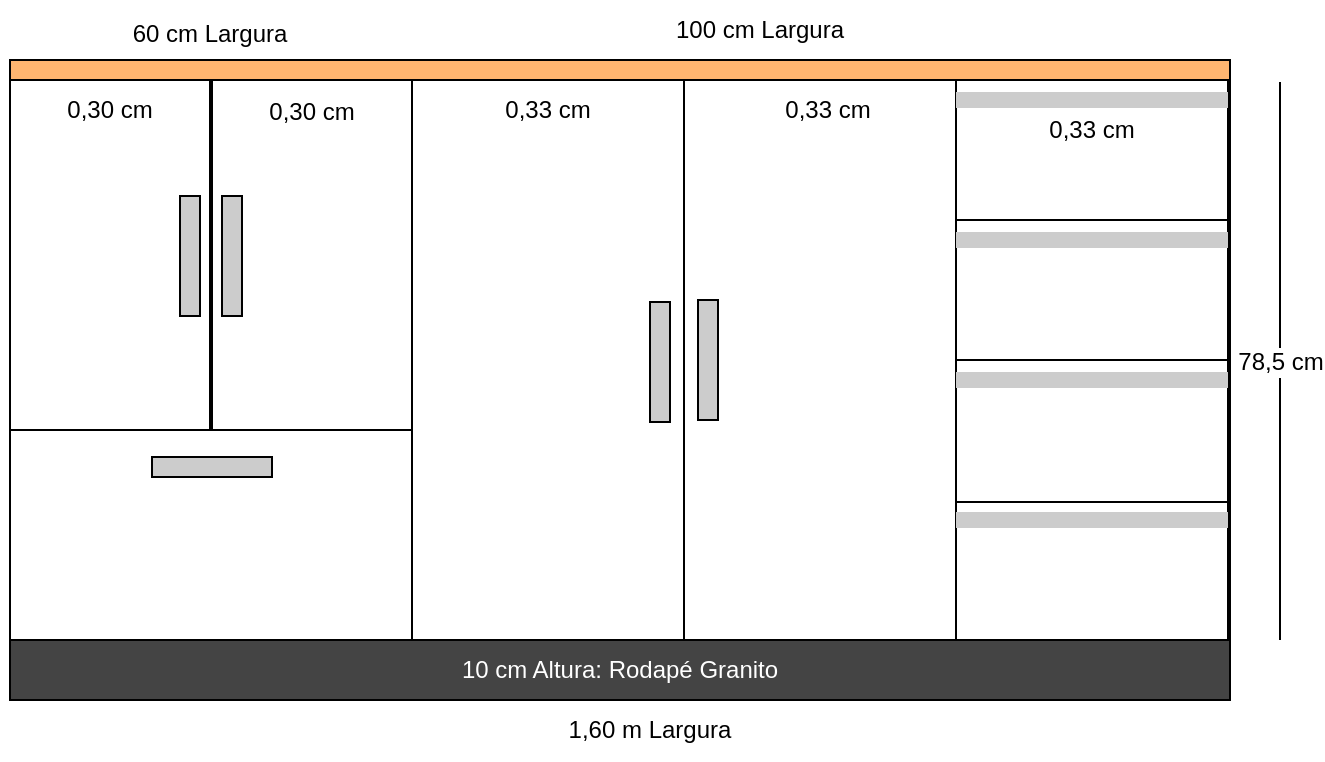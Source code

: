 <mxfile compressed="true" version="24.2.5" type="device"><diagram name="Página-1" id="q3kpfnPkCZavTmbwDq1k"><mxGraphModel dx="1420" dy="840" grid="1" gridSize="10" guides="1" tooltips="1" connect="1" arrows="1" fold="1" page="1" pageScale="1" pageWidth="1169" pageHeight="827" math="0" shadow="0"><root><mxCell id="0"/><mxCell id="gARAoRpAWNCwklYJoD2w-142" value="Mod2" parent="0" visible="0"/><mxCell id="gARAoRpAWNCwklYJoD2w-143" value="&lt;font color=&quot;#ffffff&quot;&gt;10 cm Altura: Rodapé Granito&lt;/font&gt;" style="rounded=0;whiteSpace=wrap;html=1;fillColor=#444444;gradientColor=none;" parent="gARAoRpAWNCwklYJoD2w-142" vertex="1"><mxGeometry x="279" y="516" width="610" height="30" as="geometry"/></mxCell><mxCell id="gARAoRpAWNCwklYJoD2w-144" value="" style="rounded=0;whiteSpace=wrap;html=1;" parent="gARAoRpAWNCwklYJoD2w-142" vertex="1"><mxGeometry x="279" y="236" width="610" height="280" as="geometry"/></mxCell><mxCell id="gARAoRpAWNCwklYJoD2w-145" value="&lt;div&gt;&lt;br&gt;&lt;/div&gt;" style="rounded=0;whiteSpace=wrap;html=1;" parent="gARAoRpAWNCwklYJoD2w-142" vertex="1"><mxGeometry x="279" y="236" width="200" height="280" as="geometry"/></mxCell><mxCell id="gARAoRpAWNCwklYJoD2w-146" value="" style="rounded=0;whiteSpace=wrap;html=1;" parent="gARAoRpAWNCwklYJoD2w-142" vertex="1"><mxGeometry x="479" y="236" width="410" height="280" as="geometry"/></mxCell><mxCell id="gARAoRpAWNCwklYJoD2w-147" value="" style="rounded=0;whiteSpace=wrap;html=1;" parent="gARAoRpAWNCwklYJoD2w-142" vertex="1"><mxGeometry x="279" y="237" width="100" height="279" as="geometry"/></mxCell><mxCell id="gARAoRpAWNCwklYJoD2w-148" value="60 cm Largura" style="text;html=1;align=center;verticalAlign=middle;whiteSpace=wrap;rounded=0;" parent="gARAoRpAWNCwklYJoD2w-142" vertex="1"><mxGeometry x="324" y="190" width="110" height="30" as="geometry"/></mxCell><mxCell id="gARAoRpAWNCwklYJoD2w-149" value="" style="rounded=0;whiteSpace=wrap;html=1;fillColor=#FFB570;" parent="gARAoRpAWNCwklYJoD2w-142" vertex="1"><mxGeometry x="279" y="226" width="610" height="10" as="geometry"/></mxCell><mxCell id="gARAoRpAWNCwklYJoD2w-150" style="edgeStyle=orthogonalEdgeStyle;rounded=0;orthogonalLoop=1;jettySize=auto;html=1;exitX=0.5;exitY=1;exitDx=0;exitDy=0;" parent="gARAoRpAWNCwklYJoD2w-142" source="gARAoRpAWNCwklYJoD2w-147" target="gARAoRpAWNCwklYJoD2w-147" edge="1"><mxGeometry relative="1" as="geometry"/></mxCell><mxCell id="gARAoRpAWNCwklYJoD2w-152" value="" style="rounded=0;whiteSpace=wrap;html=1;" parent="gARAoRpAWNCwklYJoD2w-142" vertex="1"><mxGeometry x="480" y="237" width="136" height="279" as="geometry"/></mxCell><mxCell id="gARAoRpAWNCwklYJoD2w-153" value="" style="rounded=0;whiteSpace=wrap;html=1;" parent="gARAoRpAWNCwklYJoD2w-142" vertex="1"><mxGeometry x="752" y="236" width="136" height="70" as="geometry"/></mxCell><mxCell id="gARAoRpAWNCwklYJoD2w-154" value="" style="rounded=0;whiteSpace=wrap;html=1;" parent="gARAoRpAWNCwklYJoD2w-142" vertex="1"><mxGeometry x="752" y="306" width="136" height="70" as="geometry"/></mxCell><mxCell id="gARAoRpAWNCwklYJoD2w-155" value="" style="rounded=0;whiteSpace=wrap;html=1;" parent="gARAoRpAWNCwklYJoD2w-142" vertex="1"><mxGeometry x="752" y="376" width="136" height="70" as="geometry"/></mxCell><mxCell id="gARAoRpAWNCwklYJoD2w-156" value="" style="rounded=0;whiteSpace=wrap;html=1;" parent="gARAoRpAWNCwklYJoD2w-142" vertex="1"><mxGeometry x="752" y="446" width="136" height="70" as="geometry"/></mxCell><mxCell id="gARAoRpAWNCwklYJoD2w-157" value="" style="rounded=0;whiteSpace=wrap;html=1;" parent="gARAoRpAWNCwklYJoD2w-142" vertex="1"><mxGeometry x="616" y="236" width="136" height="279" as="geometry"/></mxCell><mxCell id="gARAoRpAWNCwklYJoD2w-158" value="" style="rounded=0;whiteSpace=wrap;html=1;strokeColor=default;align=center;verticalAlign=middle;fontFamily=Helvetica;fontSize=12;fontColor=default;fillColor=#CCCCCC;" parent="gARAoRpAWNCwklYJoD2w-142" vertex="1"><mxGeometry x="623" y="345.5" width="10" height="60" as="geometry"/></mxCell><mxCell id="gARAoRpAWNCwklYJoD2w-159" value="" style="rounded=0;whiteSpace=wrap;html=1;strokeColor=default;align=center;verticalAlign=middle;fontFamily=Helvetica;fontSize=12;fontColor=default;fillColor=#CCCCCC;" parent="gARAoRpAWNCwklYJoD2w-142" vertex="1"><mxGeometry x="599" y="346.5" width="10" height="60" as="geometry"/></mxCell><mxCell id="gARAoRpAWNCwklYJoD2w-160" value="" style="endArrow=none;html=1;rounded=0;fontFamily=Helvetica;fontSize=12;fontColor=default;strokeWidth=8;strokeColor=#CCCCCC;" parent="gARAoRpAWNCwklYJoD2w-142" edge="1"><mxGeometry width="50" height="50" relative="1" as="geometry"><mxPoint x="752" y="242" as="sourcePoint"/><mxPoint x="888" y="242" as="targetPoint"/></mxGeometry></mxCell><mxCell id="gARAoRpAWNCwklYJoD2w-161" value="" style="endArrow=none;html=1;rounded=0;fontFamily=Helvetica;fontSize=12;fontColor=default;strokeWidth=8;strokeColor=#CCCCCC;" parent="gARAoRpAWNCwklYJoD2w-142" edge="1"><mxGeometry width="50" height="50" relative="1" as="geometry"><mxPoint x="753" y="312" as="sourcePoint"/><mxPoint x="889" y="312" as="targetPoint"/></mxGeometry></mxCell><mxCell id="gARAoRpAWNCwklYJoD2w-162" value="" style="endArrow=none;html=1;rounded=0;fontFamily=Helvetica;fontSize=12;fontColor=default;strokeWidth=8;strokeColor=#CCCCCC;" parent="gARAoRpAWNCwklYJoD2w-142" edge="1"><mxGeometry width="50" height="50" relative="1" as="geometry"><mxPoint x="754" y="382" as="sourcePoint"/><mxPoint x="890" y="382" as="targetPoint"/></mxGeometry></mxCell><mxCell id="gARAoRpAWNCwklYJoD2w-163" value="" style="endArrow=none;html=1;rounded=0;fontFamily=Helvetica;fontSize=12;fontColor=default;strokeWidth=8;strokeColor=#CCCCCC;" parent="gARAoRpAWNCwklYJoD2w-142" edge="1"><mxGeometry width="50" height="50" relative="1" as="geometry"><mxPoint x="754" y="452" as="sourcePoint"/><mxPoint x="890" y="452" as="targetPoint"/></mxGeometry></mxCell><mxCell id="gARAoRpAWNCwklYJoD2w-164" value="" style="rounded=0;whiteSpace=wrap;html=1;" parent="gARAoRpAWNCwklYJoD2w-142" vertex="1"><mxGeometry x="380" y="237" width="100" height="279" as="geometry"/></mxCell><mxCell id="gARAoRpAWNCwklYJoD2w-165" value="" style="rounded=0;whiteSpace=wrap;html=1;strokeColor=default;align=center;verticalAlign=middle;fontFamily=Helvetica;fontSize=12;fontColor=default;fillColor=#CCCCCC;" parent="gARAoRpAWNCwklYJoD2w-142" vertex="1"><mxGeometry x="384" y="346.5" width="10" height="60" as="geometry"/></mxCell><mxCell id="gARAoRpAWNCwklYJoD2w-166" value="" style="rounded=0;whiteSpace=wrap;html=1;strokeColor=default;align=center;verticalAlign=middle;fontFamily=Helvetica;fontSize=12;fontColor=default;fillColor=#CCCCCC;" parent="gARAoRpAWNCwklYJoD2w-142" vertex="1"><mxGeometry x="364" y="346.5" width="10" height="60" as="geometry"/></mxCell><mxCell id="gARAoRpAWNCwklYJoD2w-168" value="1,60 m Largura" style="text;html=1;align=center;verticalAlign=middle;whiteSpace=wrap;rounded=0;" parent="gARAoRpAWNCwklYJoD2w-142" vertex="1"><mxGeometry x="530" y="190" width="110" height="30" as="geometry"/></mxCell><mxCell id="gARAoRpAWNCwklYJoD2w-171" value="0,33 cm" style="text;html=1;align=center;verticalAlign=middle;whiteSpace=wrap;rounded=0;" parent="gARAoRpAWNCwklYJoD2w-142" vertex="1"><mxGeometry x="765" y="250" width="110" height="30" as="geometry"/></mxCell><mxCell id="1" value="Mod1" parent="0"/><mxCell id="wznWAUCYEnH-V0dyO7-y-1" value="&lt;font color=&quot;#ffffff&quot;&gt;10 cm Altura: Rodapé Granito&lt;/font&gt;" style="rounded=0;whiteSpace=wrap;html=1;fillColor=#444444;gradientColor=none;" parent="1" vertex="1"><mxGeometry x="269" y="510" width="610" height="30" as="geometry"/></mxCell><mxCell id="wznWAUCYEnH-V0dyO7-y-5" value="" style="rounded=0;whiteSpace=wrap;html=1;" parent="1" vertex="1"><mxGeometry x="269" y="230" width="610" height="280" as="geometry"/></mxCell><mxCell id="wznWAUCYEnH-V0dyO7-y-6" value="&lt;div&gt;&lt;br&gt;&lt;/div&gt;" style="rounded=0;whiteSpace=wrap;html=1;" parent="1" vertex="1"><mxGeometry x="269" y="230" width="200" height="280" as="geometry"/></mxCell><mxCell id="wznWAUCYEnH-V0dyO7-y-7" value="" style="rounded=0;whiteSpace=wrap;html=1;" parent="1" vertex="1"><mxGeometry x="469" y="230" width="410" height="280" as="geometry"/></mxCell><mxCell id="wznWAUCYEnH-V0dyO7-y-8" value="" style="rounded=0;whiteSpace=wrap;html=1;" parent="1" vertex="1"><mxGeometry x="269" y="230" width="100" height="175" as="geometry"/></mxCell><mxCell id="wznWAUCYEnH-V0dyO7-y-9" value="60 cm Largura" style="text;html=1;align=center;verticalAlign=middle;whiteSpace=wrap;rounded=0;" parent="1" vertex="1"><mxGeometry x="314" y="192" width="110" height="30" as="geometry"/></mxCell><mxCell id="wznWAUCYEnH-V0dyO7-y-13" value="" style="rounded=0;whiteSpace=wrap;html=1;fillColor=#FFB570;" parent="1" vertex="1"><mxGeometry x="269" y="220" width="610" height="10" as="geometry"/></mxCell><mxCell id="gARAoRpAWNCwklYJoD2w-4" value="" style="rounded=0;whiteSpace=wrap;html=1;" parent="1" vertex="1"><mxGeometry x="470" y="230" width="136" height="280" as="geometry"/></mxCell><mxCell id="gARAoRpAWNCwklYJoD2w-13" value="" style="rounded=0;whiteSpace=wrap;html=1;" parent="1" vertex="1"><mxGeometry x="606" y="230" width="136" height="280" as="geometry"/></mxCell><mxCell id="gARAoRpAWNCwklYJoD2w-14" value="" style="rounded=0;whiteSpace=wrap;html=1;strokeColor=default;align=center;verticalAlign=middle;fontFamily=Helvetica;fontSize=12;fontColor=default;fillColor=#CCCCCC;" parent="1" vertex="1"><mxGeometry x="613" y="340" width="10" height="60" as="geometry"/></mxCell><mxCell id="gARAoRpAWNCwklYJoD2w-15" value="" style="rounded=0;whiteSpace=wrap;html=1;strokeColor=default;align=center;verticalAlign=middle;fontFamily=Helvetica;fontSize=12;fontColor=default;fillColor=#CCCCCC;" parent="1" vertex="1"><mxGeometry x="589" y="341" width="10" height="60" as="geometry"/></mxCell><mxCell id="gARAoRpAWNCwklYJoD2w-26" value="" style="rounded=0;whiteSpace=wrap;html=1;strokeColor=default;align=center;verticalAlign=middle;fontFamily=Helvetica;fontSize=12;fontColor=default;fillColor=#CCCCCC;" parent="1" vertex="1"><mxGeometry x="354" y="288" width="10" height="60" as="geometry"/></mxCell><mxCell id="gARAoRpAWNCwklYJoD2w-29" value="1,60 m Largura" style="text;html=1;align=center;verticalAlign=middle;whiteSpace=wrap;rounded=0;" parent="1" vertex="1"><mxGeometry x="534" y="540" width="110" height="30" as="geometry"/></mxCell><mxCell id="gARAoRpAWNCwklYJoD2w-31" value="0,33 cm" style="text;html=1;align=center;verticalAlign=middle;whiteSpace=wrap;rounded=0;" parent="1" vertex="1"><mxGeometry x="483" y="230" width="110" height="30" as="geometry"/></mxCell><mxCell id="gARAoRpAWNCwklYJoD2w-33" value="0,33 cm" style="text;html=1;align=center;verticalAlign=middle;whiteSpace=wrap;rounded=0;" parent="1" vertex="1"><mxGeometry x="623" y="230" width="110" height="30" as="geometry"/></mxCell><mxCell id="gARAoRpAWNCwklYJoD2w-36" value="0,30 cm" style="text;html=1;align=center;verticalAlign=middle;whiteSpace=wrap;rounded=0;" parent="1" vertex="1"><mxGeometry x="264" y="230" width="110" height="30" as="geometry"/></mxCell><mxCell id="gARAoRpAWNCwklYJoD2w-179" value="0,30 cm" style="text;html=1;align=center;verticalAlign=middle;whiteSpace=wrap;rounded=0;" parent="1" vertex="1"><mxGeometry x="364" y="230" width="110" height="30" as="geometry"/></mxCell><mxCell id="gARAoRpAWNCwklYJoD2w-181" value="100 cm Largura" style="text;html=1;align=center;verticalAlign=middle;whiteSpace=wrap;rounded=0;" parent="1" vertex="1"><mxGeometry x="589" y="190" width="110" height="30" as="geometry"/></mxCell><mxCell id="gARAoRpAWNCwklYJoD2w-186" value="78,5 cm" style="endArrow=none;html=1;rounded=0;fontFamily=Helvetica;fontSize=12;fontColor=default;" parent="1" edge="1"><mxGeometry width="50" height="50" relative="1" as="geometry"><mxPoint x="904" y="510" as="sourcePoint"/><mxPoint x="904" y="231" as="targetPoint"/></mxGeometry></mxCell><mxCell id="gARAoRpAWNCwklYJoD2w-188" value="" style="rounded=0;whiteSpace=wrap;html=1;" parent="1" vertex="1"><mxGeometry x="370" y="230" width="100" height="175" as="geometry"/></mxCell><mxCell id="gARAoRpAWNCwklYJoD2w-190" value="" style="rounded=0;whiteSpace=wrap;html=1;strokeColor=default;align=center;verticalAlign=middle;fontFamily=Helvetica;fontSize=12;fontColor=default;fillColor=#CCCCCC;" parent="1" vertex="1"><mxGeometry x="375" y="288" width="10" height="60" as="geometry"/></mxCell><mxCell id="gARAoRpAWNCwklYJoD2w-191" value="" style="group" parent="1" vertex="1" connectable="0"><mxGeometry x="742" y="230" width="136" height="280" as="geometry"/></mxCell><mxCell id="gARAoRpAWNCwklYJoD2w-8" value="" style="rounded=0;whiteSpace=wrap;html=1;" parent="gARAoRpAWNCwklYJoD2w-191" vertex="1"><mxGeometry y="210" width="136" height="70" as="geometry"/></mxCell><mxCell id="gARAoRpAWNCwklYJoD2w-10" value="" style="rounded=0;whiteSpace=wrap;html=1;" parent="gARAoRpAWNCwklYJoD2w-191" vertex="1"><mxGeometry width="136" height="71" as="geometry"/></mxCell><mxCell id="gARAoRpAWNCwklYJoD2w-11" value="" style="rounded=0;whiteSpace=wrap;html=1;" parent="gARAoRpAWNCwklYJoD2w-191" vertex="1"><mxGeometry y="70" width="136" height="71" as="geometry"/></mxCell><mxCell id="gARAoRpAWNCwklYJoD2w-12" value="" style="rounded=0;whiteSpace=wrap;html=1;" parent="gARAoRpAWNCwklYJoD2w-191" vertex="1"><mxGeometry y="140" width="136" height="71" as="geometry"/></mxCell><mxCell id="gARAoRpAWNCwklYJoD2w-23" value="" style="endArrow=none;html=1;rounded=0;fontFamily=Helvetica;fontSize=12;fontColor=default;strokeWidth=8;strokeColor=#CCCCCC;" parent="gARAoRpAWNCwklYJoD2w-191" edge="1"><mxGeometry width="50" height="50" relative="1" as="geometry"><mxPoint y="10" as="sourcePoint"/><mxPoint x="136" y="10" as="targetPoint"/></mxGeometry></mxCell><mxCell id="gARAoRpAWNCwklYJoD2w-193" value="" style="endArrow=none;html=1;rounded=0;fontFamily=Helvetica;fontSize=12;fontColor=default;strokeWidth=8;strokeColor=#CCCCCC;" parent="gARAoRpAWNCwklYJoD2w-191" edge="1"><mxGeometry width="50" height="50" relative="1" as="geometry"><mxPoint y="80" as="sourcePoint"/><mxPoint x="136" y="80" as="targetPoint"/></mxGeometry></mxCell><mxCell id="gARAoRpAWNCwklYJoD2w-194" value="" style="endArrow=none;html=1;rounded=0;fontFamily=Helvetica;fontSize=12;fontColor=default;strokeWidth=8;strokeColor=#CCCCCC;" parent="gARAoRpAWNCwklYJoD2w-191" edge="1"><mxGeometry width="50" height="50" relative="1" as="geometry"><mxPoint y="150" as="sourcePoint"/><mxPoint x="136" y="150" as="targetPoint"/></mxGeometry></mxCell><mxCell id="gARAoRpAWNCwklYJoD2w-195" value="" style="endArrow=none;html=1;rounded=0;fontFamily=Helvetica;fontSize=12;fontColor=default;strokeWidth=8;strokeColor=#CCCCCC;" parent="gARAoRpAWNCwklYJoD2w-191" edge="1"><mxGeometry width="50" height="50" relative="1" as="geometry"><mxPoint y="220" as="sourcePoint"/><mxPoint x="136" y="220" as="targetPoint"/></mxGeometry></mxCell><mxCell id="gARAoRpAWNCwklYJoD2w-34" value="0,33 cm" style="text;html=1;align=center;verticalAlign=middle;whiteSpace=wrap;rounded=0;" parent="gARAoRpAWNCwklYJoD2w-191" vertex="1"><mxGeometry x="13" y="10" width="110" height="30" as="geometry"/></mxCell><mxCell id="gARAoRpAWNCwklYJoD2w-3" value="" style="rounded=0;whiteSpace=wrap;html=1;" parent="1" vertex="1"><mxGeometry x="269" y="405" width="201" height="105" as="geometry"/></mxCell><mxCell id="gARAoRpAWNCwklYJoD2w-192" value="" style="rounded=0;whiteSpace=wrap;html=1;strokeColor=default;align=center;verticalAlign=middle;fontFamily=Helvetica;fontSize=12;fontColor=default;fillColor=#CCCCCC;rotation=90;" parent="1" vertex="1"><mxGeometry x="365" y="393.5" width="10" height="60" as="geometry"/></mxCell><mxCell id="gARAoRpAWNCwklYJoD2w-196" value="0,30 cm" style="text;html=1;align=center;verticalAlign=middle;whiteSpace=wrap;rounded=0;" parent="1" vertex="1"><mxGeometry x="365" y="231" width="110" height="30" as="geometry"/></mxCell></root></mxGraphModel></diagram></mxfile>